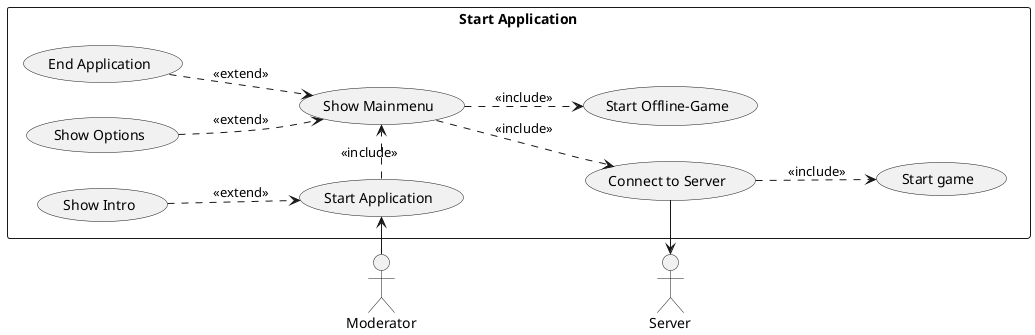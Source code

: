 @startuml
left to right direction

rectangle "Start Application" {
    usecase "Start Application" as s
    usecase "Show Intro" as ia
    usecase "Show Mainmenu" as mm
    usecase "Show Options" as so
    usecase "End Application" as ea
    usecase "Start Offline-Game" as og
    together {
    usecase "Connect to Server" as cs
    usecase "Start game" as sg
    }
}
actor "Moderator" as m
actor "Server" as se
'actor "PlayerAudience" as p



m -right-> s
ia .down.> s : <<extend>>
s .right.> mm : <<include>>
so .down.> mm : <<extend>>
cs .down.> sg : <<include>>
mm ..> cs : <<include>>
ea ..> mm : <<extend>>
cs -left-> se
mm ..> og : <<include>>

@enduml
